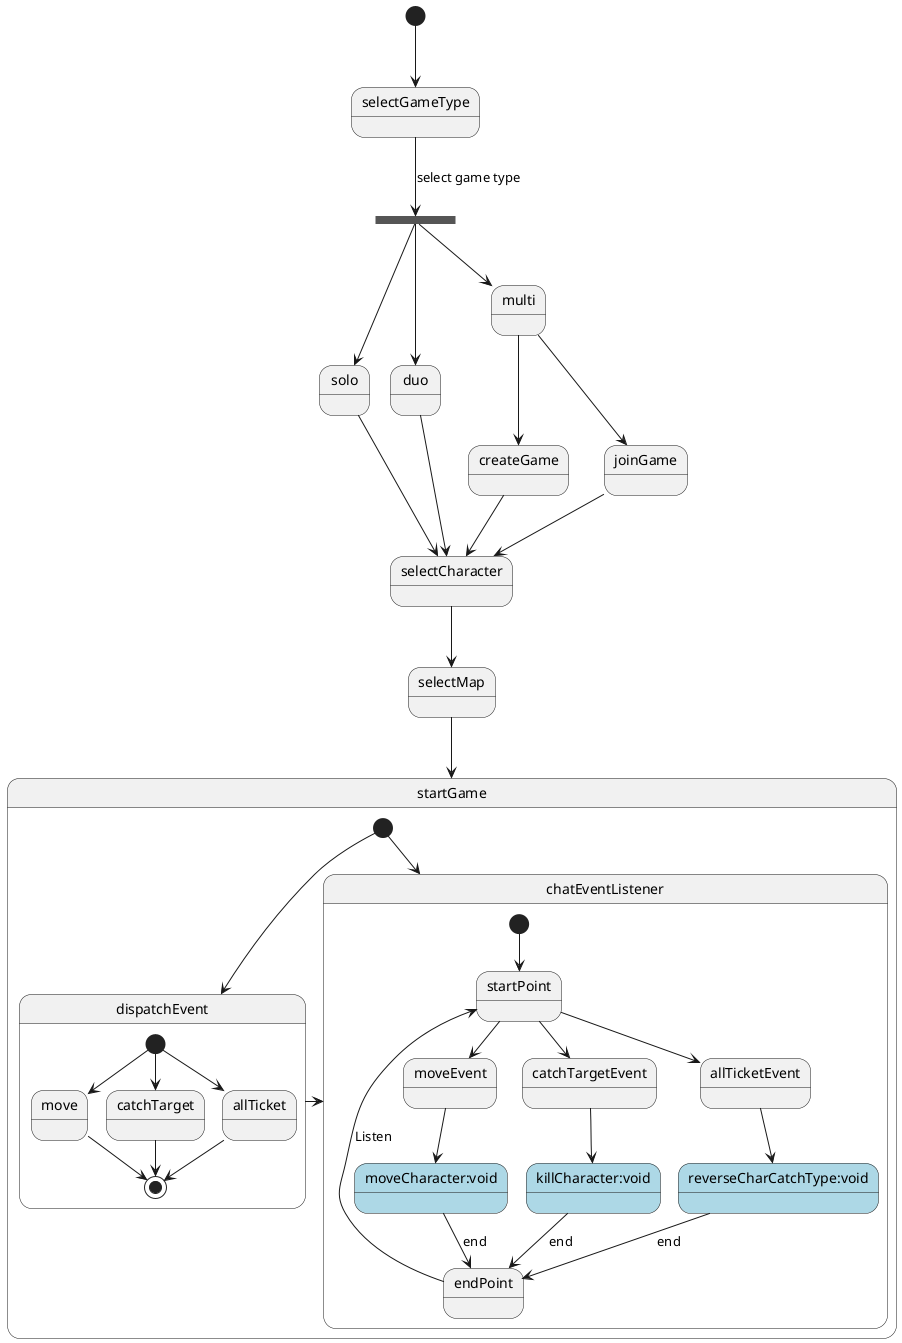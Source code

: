 @startuml

[*] --> selectGameType

state initGame<<fork>>
selectGameType --> initGame : select game type
initGame --> solo
initGame --> duo
initGame --> multi
multi --> createGame
multi --> joinGame
solo --> selectCharacter
duo --> selectCharacter

createGame --> selectCharacter
joinGame --> selectCharacter
selectCharacter --> selectMap
selectMap --> startGame
'[*] -> createRoom
'createRoom --> gameRoom : join

'[*] -> gameRoom : join need password

state startGame {
    [*] --> chatEventListener
    [*] --> dispatchEvent
        state dispatchEvent {
            [*] --> move
            [*] --> catchTarget
            [*] --> allTicket
            move --> [*]
            catchTarget --> [*]
            allTicket --> [*]
        }

    dispatchEvent --right> chatEventListener

    state chatEventListener {
        [*] --> startPoint

        startPoint --> moveEvent
        startPoint --> catchTargetEvent
        startPoint --> allTicketEvent

        moveEvent --> moveCharacter:void
        catchTargetEvent --> killCharacter:void
        allTicketEvent --> reverseCharCatchType:void

        moveCharacter:void #lightblue--> endPoint :end
        killCharacter:void #lightblue--> endPoint :end
        reverseCharCatchType:void #lightblue--> endPoint :end

        endPoint -up> startPoint :Listen
    }

}

'gameRoom -> chooseCharacter
'chooseCharacter -> chooseMap
'
'State1 --> [*] : Aborted
'State2 --> State3 : Succeeded
'State2 --> [*] : Aborted
'state State3 {
'  state "Accumulate Enough Data\nLong State Name" as long1
'  long1 : Just a test
'  [*] --> long1
'  long1 --> long1 : New Data
'  long1 --> ProcessData : Enough Data
'}
'State3 --> State3 : Failed
'State3 --> [*] : Succeeded / Save Result
'State3 --> [*] : Aborted

@enduml